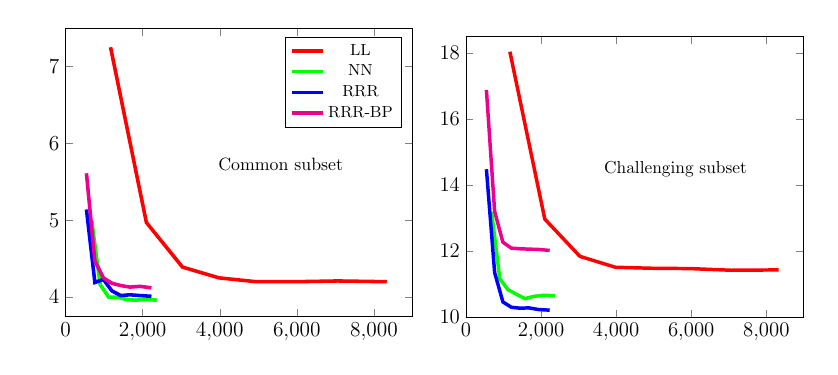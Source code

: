 \pgfplotsset{every tick label/.append style={font=\tiny}}
\resizebox{0.4\textwidth}{!}
{
	\begin{tikzpicture}
		\node at (4.25, 3)
			{Common subset};
		\begin{axis} [
			%title={\footnotesize Common subset},
			%xlabel={\footnotesize Storage [kB]},
			%ylabel={\footnotesize Error [\%]},
			ticklabel style = {font=\large},
			xmin=0, xmax=9000,
			ymin=3.75, ymax=7.5,
			legend pos=north east
		]
			\addplot[color=red, line width=2]
				coordinates {
					(8332, 4.20)(7059, 4.21)(5960, 4.20)(4949, 4.20)(3980, 4.25)(3034, 4.39)(2098, 4.97)(1168, 7.25)
				};
			\addplot[color=green, line width=2]
				coordinates {
					(2367, 3.96)(2067, 3.97)(1808, 3.96)(1570, 3.97)(1343, 4.00)(1120, 4.00)(900, 4.16)(681, 4.99)
				};
			\addplot[color=blue, line width=2]
				coordinates {
					(2229, 4.01)(1930, 4.02)(1671, 4.03)(1433, 4.02)(1205, 4.08)(982, 4.23)(762, 4.19)(543, 5.14)
				};
			\addplot[color=magenta, line width=2]
				coordinates {
					(2229, 4.12)(1930, 4.14)(1671, 4.13)(1433, 4.15)(1205, 4.18)(982, 4.25)(762, 4.47)(543, 5.61)
				};
			\legend{\small LL,\small NN,\small RRR,\small RRR-BP}
		\end{axis}
	\end{tikzpicture}
}

\resizebox{0.4\textwidth}{!}
{
	\begin{tikzpicture}
		\node at (4.25, 3)
			{Challenging subset};
		\begin{axis} [
			%title={\footnotesize Challenging subset},
			%xlabel={\footnotesize Storage [kB]},
			%ylabel={\footnotesize Error [\%]},
			ticklabel style = {font=\large},
			xmin=0, xmax=9000,
			ymin=10, ymax=18.5,
			legend pos=north east
		]
			\addplot[color=red, line width=2]
				coordinates {
					(8332, 11.43)(7059, 11.42)(5960, 11.47)(4949, 11.48)(3980, 11.51)(3034, 11.84)(2098, 12.97)(1168, 18.04)
				};
			\addplot[color=green, line width=2]
				coordinates {
					(2367, 10.65)(2067, 10.66)(1808, 10.63)(1570, 10.56)(1343, 10.69)(1120, 10.83)(900, 11.16)(681, 13.18)
				};
			\addplot[color=blue, line width=2]
				coordinates {
					(2229, 10.21)(1930, 10.23)(1671, 10.28)(1433, 10.27)(1205, 10.30)(982, 10.46)(762, 11.35)(543, 14.48)
				};
			\addplot[color=magenta, line width=2]
				coordinates {
					(2229, 12.02)(1930, 12.05)(1671, 12.06)(1433, 12.07)(1205, 12.09)(982, 12.27)(762, 13.20)(543, 16.88)
				};
		\end{axis}
	\end{tikzpicture}
}